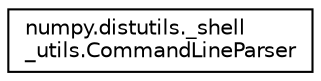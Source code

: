 digraph "Graphical Class Hierarchy"
{
 // LATEX_PDF_SIZE
  edge [fontname="Helvetica",fontsize="10",labelfontname="Helvetica",labelfontsize="10"];
  node [fontname="Helvetica",fontsize="10",shape=record];
  rankdir="LR";
  Node0 [label="numpy.distutils._shell\l_utils.CommandLineParser",height=0.2,width=0.4,color="black", fillcolor="white", style="filled",URL="$classnumpy_1_1distutils_1_1__shell__utils_1_1CommandLineParser.html",tooltip=" "];
}
